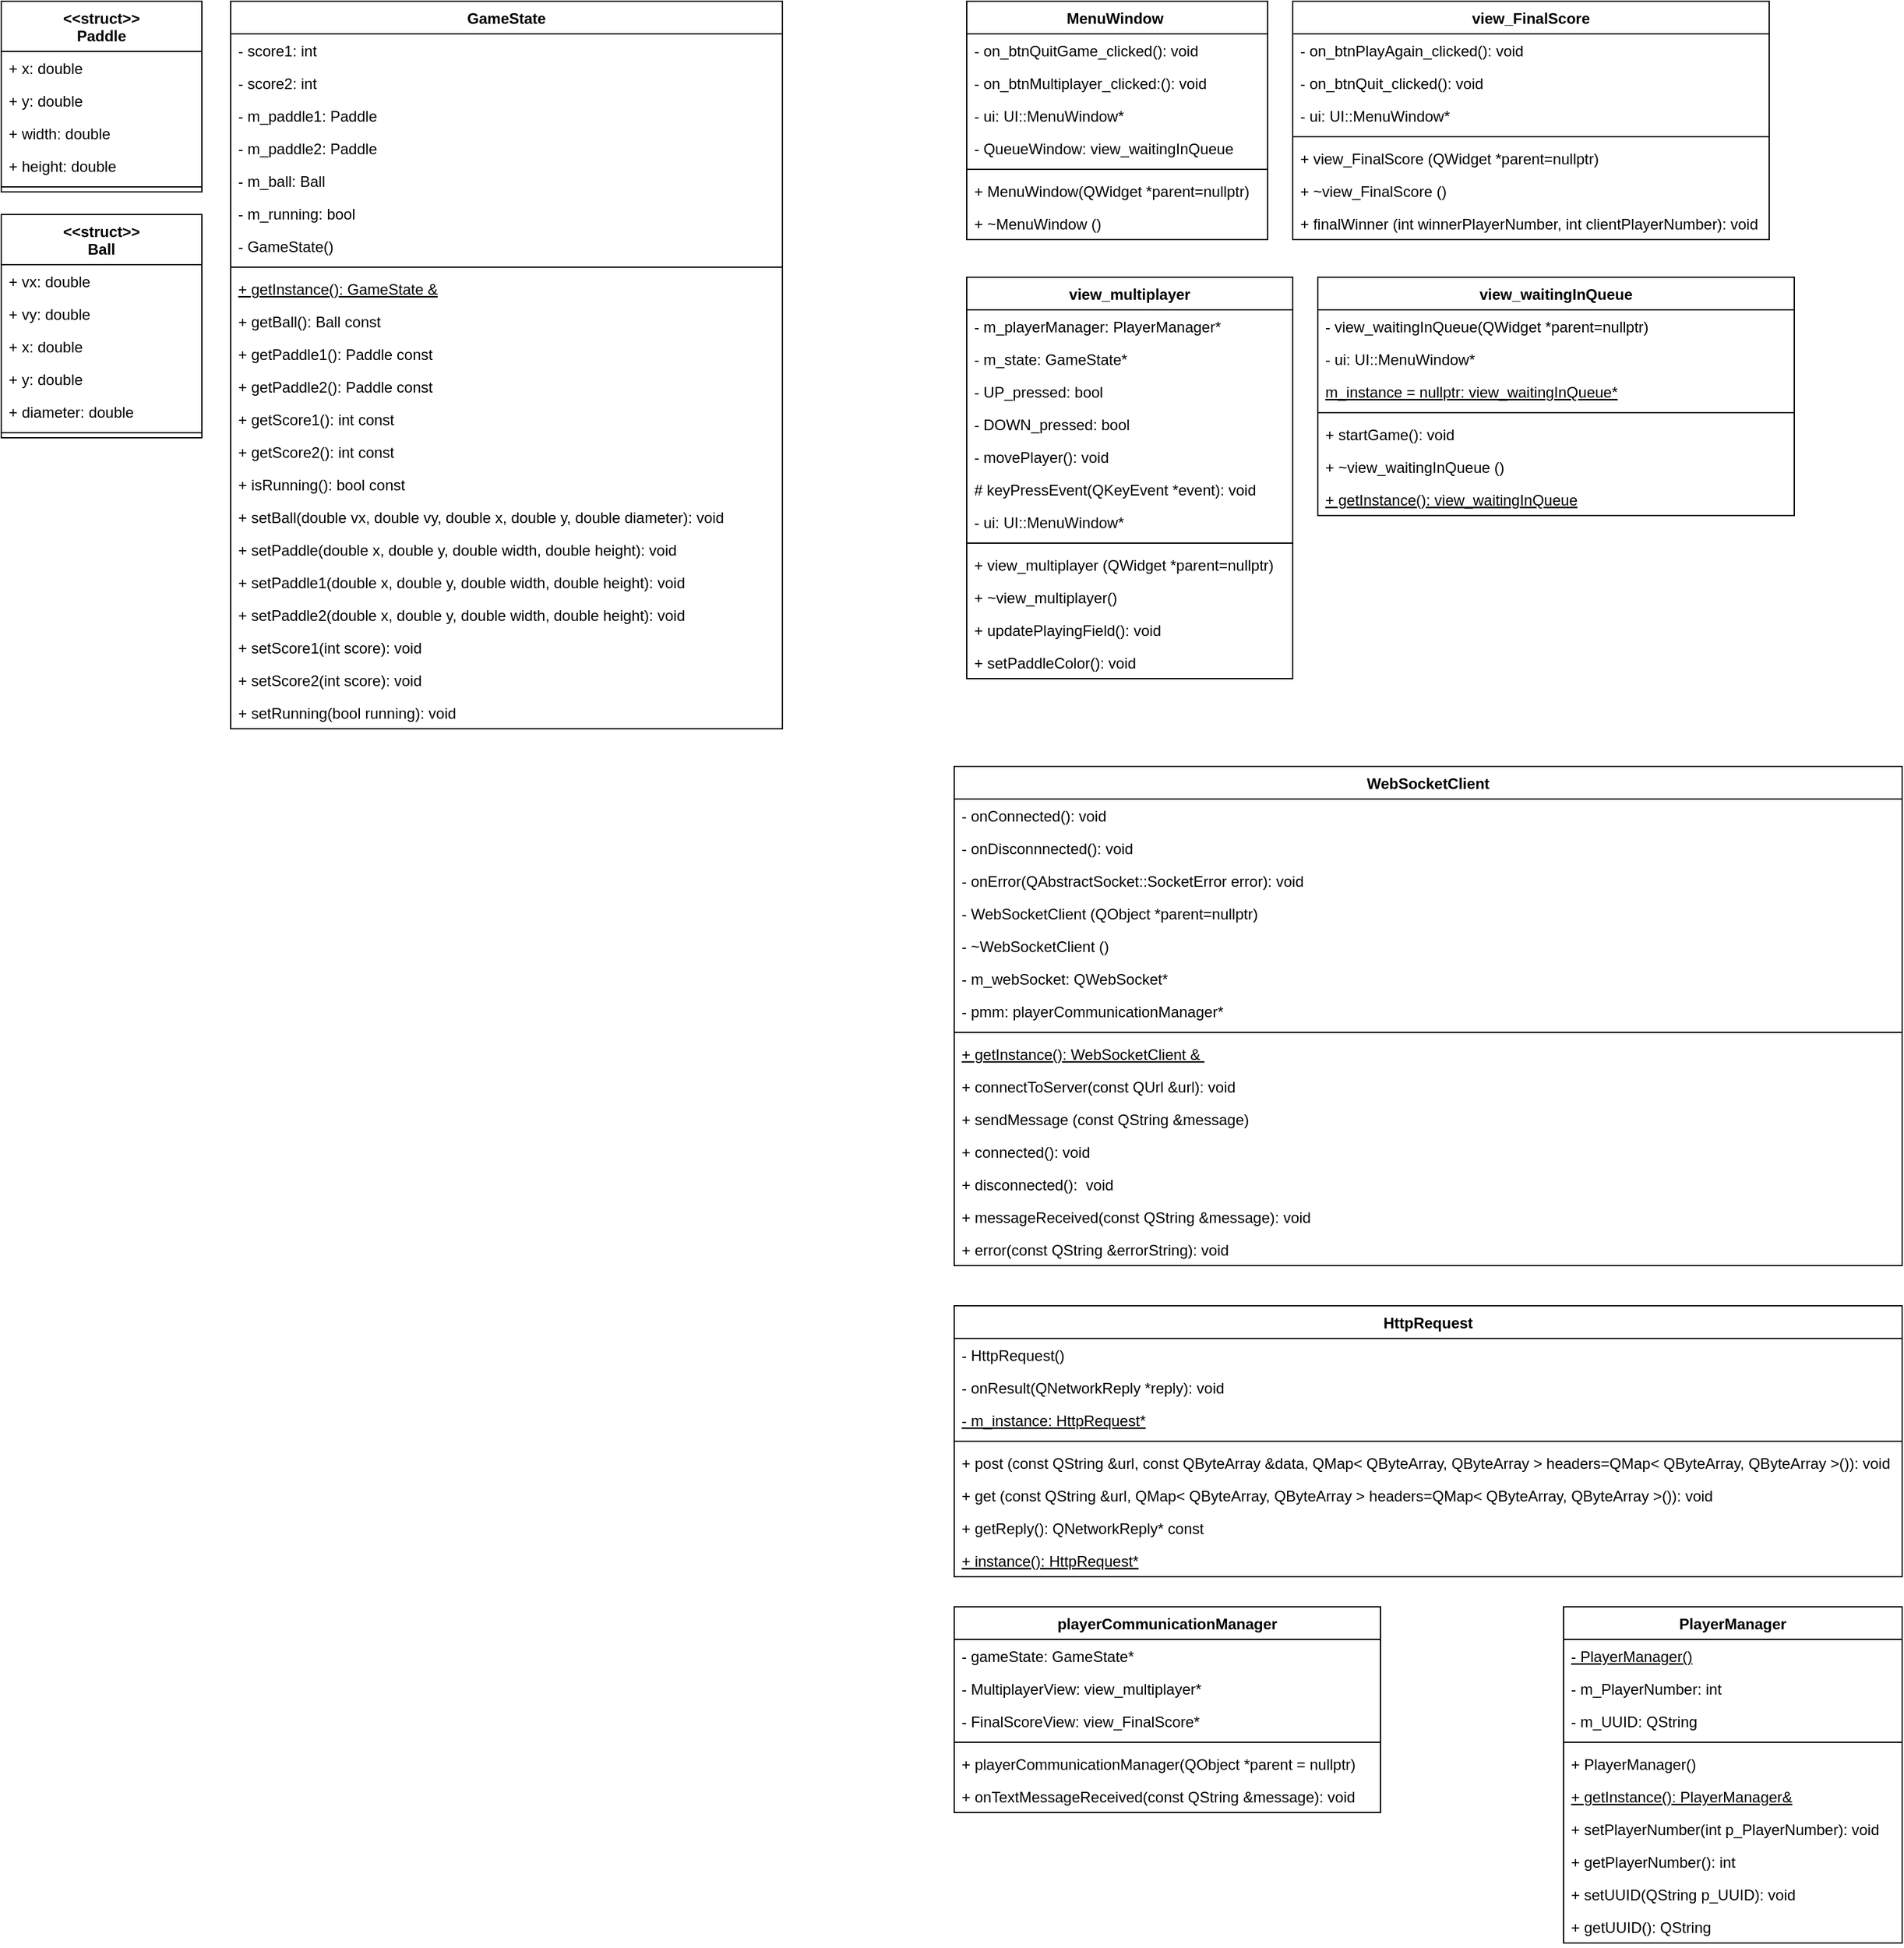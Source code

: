 <mxfile version="20.8.5" type="device"><diagram id="MP18VCLxFfBPVzHeUgNH" name="Seite-1"><mxGraphModel dx="4014" dy="3956" grid="1" gridSize="10" guides="1" tooltips="1" connect="1" arrows="1" fold="1" page="1" pageScale="1" pageWidth="827" pageHeight="1169" math="0" shadow="0"><root><mxCell id="0"/><mxCell id="1" parent="0"/><mxCell id="RMuAiVVjPHGUVaDekmuX-5" value="&lt;&lt;struct&gt;&gt;&#10;Ball" style="swimlane;fontStyle=1;align=center;verticalAlign=top;childLayout=stackLayout;horizontal=1;startSize=40;horizontalStack=0;resizeParent=1;resizeParentMax=0;resizeLast=0;collapsible=1;marginBottom=0;" vertex="1" parent="1"><mxGeometry x="-740" y="-1810" width="160" height="178" as="geometry"/></mxCell><mxCell id="RMuAiVVjPHGUVaDekmuX-6" value="+ vx: double" style="text;strokeColor=none;fillColor=none;align=left;verticalAlign=top;spacingLeft=4;spacingRight=4;overflow=hidden;rotatable=0;points=[[0,0.5],[1,0.5]];portConstraint=eastwest;" vertex="1" parent="RMuAiVVjPHGUVaDekmuX-5"><mxGeometry y="40" width="160" height="26" as="geometry"/></mxCell><mxCell id="RMuAiVVjPHGUVaDekmuX-9" value="+ vy: double" style="text;strokeColor=none;fillColor=none;align=left;verticalAlign=top;spacingLeft=4;spacingRight=4;overflow=hidden;rotatable=0;points=[[0,0.5],[1,0.5]];portConstraint=eastwest;" vertex="1" parent="RMuAiVVjPHGUVaDekmuX-5"><mxGeometry y="66" width="160" height="26" as="geometry"/></mxCell><mxCell id="RMuAiVVjPHGUVaDekmuX-10" value="+ x: double" style="text;strokeColor=none;fillColor=none;align=left;verticalAlign=top;spacingLeft=4;spacingRight=4;overflow=hidden;rotatable=0;points=[[0,0.5],[1,0.5]];portConstraint=eastwest;" vertex="1" parent="RMuAiVVjPHGUVaDekmuX-5"><mxGeometry y="92" width="160" height="26" as="geometry"/></mxCell><mxCell id="RMuAiVVjPHGUVaDekmuX-11" value="+ y: double" style="text;strokeColor=none;fillColor=none;align=left;verticalAlign=top;spacingLeft=4;spacingRight=4;overflow=hidden;rotatable=0;points=[[0,0.5],[1,0.5]];portConstraint=eastwest;" vertex="1" parent="RMuAiVVjPHGUVaDekmuX-5"><mxGeometry y="118" width="160" height="26" as="geometry"/></mxCell><mxCell id="RMuAiVVjPHGUVaDekmuX-12" value="+ diameter: double" style="text;strokeColor=none;fillColor=none;align=left;verticalAlign=top;spacingLeft=4;spacingRight=4;overflow=hidden;rotatable=0;points=[[0,0.5],[1,0.5]];portConstraint=eastwest;" vertex="1" parent="RMuAiVVjPHGUVaDekmuX-5"><mxGeometry y="144" width="160" height="26" as="geometry"/></mxCell><mxCell id="RMuAiVVjPHGUVaDekmuX-7" value="" style="line;strokeWidth=1;fillColor=none;align=left;verticalAlign=middle;spacingTop=-1;spacingLeft=3;spacingRight=3;rotatable=0;labelPosition=right;points=[];portConstraint=eastwest;strokeColor=inherit;" vertex="1" parent="RMuAiVVjPHGUVaDekmuX-5"><mxGeometry y="170" width="160" height="8" as="geometry"/></mxCell><mxCell id="RMuAiVVjPHGUVaDekmuX-13" value="&lt;&lt;struct&gt;&gt;&#10;Paddle" style="swimlane;fontStyle=1;align=center;verticalAlign=top;childLayout=stackLayout;horizontal=1;startSize=40;horizontalStack=0;resizeParent=1;resizeParentMax=0;resizeLast=0;collapsible=1;marginBottom=0;" vertex="1" parent="1"><mxGeometry x="-740" y="-1980" width="160" height="152" as="geometry"/></mxCell><mxCell id="RMuAiVVjPHGUVaDekmuX-14" value="+ x: double" style="text;strokeColor=none;fillColor=none;align=left;verticalAlign=top;spacingLeft=4;spacingRight=4;overflow=hidden;rotatable=0;points=[[0,0.5],[1,0.5]];portConstraint=eastwest;" vertex="1" parent="RMuAiVVjPHGUVaDekmuX-13"><mxGeometry y="40" width="160" height="26" as="geometry"/></mxCell><mxCell id="RMuAiVVjPHGUVaDekmuX-15" value="+ y: double" style="text;strokeColor=none;fillColor=none;align=left;verticalAlign=top;spacingLeft=4;spacingRight=4;overflow=hidden;rotatable=0;points=[[0,0.5],[1,0.5]];portConstraint=eastwest;" vertex="1" parent="RMuAiVVjPHGUVaDekmuX-13"><mxGeometry y="66" width="160" height="26" as="geometry"/></mxCell><mxCell id="RMuAiVVjPHGUVaDekmuX-16" value="+ width: double" style="text;strokeColor=none;fillColor=none;align=left;verticalAlign=top;spacingLeft=4;spacingRight=4;overflow=hidden;rotatable=0;points=[[0,0.5],[1,0.5]];portConstraint=eastwest;" vertex="1" parent="RMuAiVVjPHGUVaDekmuX-13"><mxGeometry y="92" width="160" height="26" as="geometry"/></mxCell><mxCell id="RMuAiVVjPHGUVaDekmuX-17" value="+ height: double" style="text;strokeColor=none;fillColor=none;align=left;verticalAlign=top;spacingLeft=4;spacingRight=4;overflow=hidden;rotatable=0;points=[[0,0.5],[1,0.5]];portConstraint=eastwest;" vertex="1" parent="RMuAiVVjPHGUVaDekmuX-13"><mxGeometry y="118" width="160" height="26" as="geometry"/></mxCell><mxCell id="RMuAiVVjPHGUVaDekmuX-19" value="" style="line;strokeWidth=1;fillColor=none;align=left;verticalAlign=middle;spacingTop=-1;spacingLeft=3;spacingRight=3;rotatable=0;labelPosition=right;points=[];portConstraint=eastwest;strokeColor=inherit;" vertex="1" parent="RMuAiVVjPHGUVaDekmuX-13"><mxGeometry y="144" width="160" height="8" as="geometry"/></mxCell><mxCell id="RMuAiVVjPHGUVaDekmuX-20" value="GameState" style="swimlane;fontStyle=1;align=center;verticalAlign=top;childLayout=stackLayout;horizontal=1;startSize=26;horizontalStack=0;resizeParent=1;resizeParentMax=0;resizeLast=0;collapsible=1;marginBottom=0;" vertex="1" parent="1"><mxGeometry x="-557" y="-1980" width="440" height="580" as="geometry"/></mxCell><mxCell id="RMuAiVVjPHGUVaDekmuX-21" value="- score1: int" style="text;strokeColor=none;fillColor=none;align=left;verticalAlign=top;spacingLeft=4;spacingRight=4;overflow=hidden;rotatable=0;points=[[0,0.5],[1,0.5]];portConstraint=eastwest;" vertex="1" parent="RMuAiVVjPHGUVaDekmuX-20"><mxGeometry y="26" width="440" height="26" as="geometry"/></mxCell><mxCell id="RMuAiVVjPHGUVaDekmuX-22" value="- score2: int" style="text;strokeColor=none;fillColor=none;align=left;verticalAlign=top;spacingLeft=4;spacingRight=4;overflow=hidden;rotatable=0;points=[[0,0.5],[1,0.5]];portConstraint=eastwest;" vertex="1" parent="RMuAiVVjPHGUVaDekmuX-20"><mxGeometry y="52" width="440" height="26" as="geometry"/></mxCell><mxCell id="RMuAiVVjPHGUVaDekmuX-191" value="- m_paddle1: Paddle" style="text;strokeColor=none;fillColor=none;align=left;verticalAlign=top;spacingLeft=4;spacingRight=4;overflow=hidden;rotatable=0;points=[[0,0.5],[1,0.5]];portConstraint=eastwest;" vertex="1" parent="RMuAiVVjPHGUVaDekmuX-20"><mxGeometry y="78" width="440" height="26" as="geometry"/></mxCell><mxCell id="RMuAiVVjPHGUVaDekmuX-192" value="- m_paddle2: Paddle" style="text;strokeColor=none;fillColor=none;align=left;verticalAlign=top;spacingLeft=4;spacingRight=4;overflow=hidden;rotatable=0;points=[[0,0.5],[1,0.5]];portConstraint=eastwest;" vertex="1" parent="RMuAiVVjPHGUVaDekmuX-20"><mxGeometry y="104" width="440" height="26" as="geometry"/></mxCell><mxCell id="RMuAiVVjPHGUVaDekmuX-193" value="- m_ball: Ball" style="text;strokeColor=none;fillColor=none;align=left;verticalAlign=top;spacingLeft=4;spacingRight=4;overflow=hidden;rotatable=0;points=[[0,0.5],[1,0.5]];portConstraint=eastwest;" vertex="1" parent="RMuAiVVjPHGUVaDekmuX-20"><mxGeometry y="130" width="440" height="26" as="geometry"/></mxCell><mxCell id="RMuAiVVjPHGUVaDekmuX-23" value="- m_running: bool" style="text;strokeColor=none;fillColor=none;align=left;verticalAlign=top;spacingLeft=4;spacingRight=4;overflow=hidden;rotatable=0;points=[[0,0.5],[1,0.5]];portConstraint=eastwest;" vertex="1" parent="RMuAiVVjPHGUVaDekmuX-20"><mxGeometry y="156" width="440" height="26" as="geometry"/></mxCell><mxCell id="RMuAiVVjPHGUVaDekmuX-103" value="- GameState()" style="text;strokeColor=none;fillColor=none;align=left;verticalAlign=top;spacingLeft=4;spacingRight=4;overflow=hidden;rotatable=0;points=[[0,0.5],[1,0.5]];portConstraint=eastwest;" vertex="1" parent="RMuAiVVjPHGUVaDekmuX-20"><mxGeometry y="182" width="440" height="26" as="geometry"/></mxCell><mxCell id="RMuAiVVjPHGUVaDekmuX-25" value="" style="line;strokeWidth=1;fillColor=none;align=left;verticalAlign=middle;spacingTop=-1;spacingLeft=3;spacingRight=3;rotatable=0;labelPosition=right;points=[];portConstraint=eastwest;strokeColor=inherit;" vertex="1" parent="RMuAiVVjPHGUVaDekmuX-20"><mxGeometry y="208" width="440" height="8" as="geometry"/></mxCell><mxCell id="RMuAiVVjPHGUVaDekmuX-27" value="+ getInstance(): GameState &amp;&#10;" style="text;strokeColor=none;fillColor=none;align=left;verticalAlign=top;spacingLeft=4;spacingRight=4;overflow=hidden;rotatable=0;points=[[0,0.5],[1,0.5]];portConstraint=eastwest;fontStyle=4" vertex="1" parent="RMuAiVVjPHGUVaDekmuX-20"><mxGeometry y="216" width="440" height="26" as="geometry"/></mxCell><mxCell id="RMuAiVVjPHGUVaDekmuX-28" value="+ getBall(): Ball const" style="text;strokeColor=none;fillColor=none;align=left;verticalAlign=top;spacingLeft=4;spacingRight=4;overflow=hidden;rotatable=0;points=[[0,0.5],[1,0.5]];portConstraint=eastwest;" vertex="1" parent="RMuAiVVjPHGUVaDekmuX-20"><mxGeometry y="242" width="440" height="26" as="geometry"/></mxCell><mxCell id="RMuAiVVjPHGUVaDekmuX-29" value="+ getPaddle1(): Paddle const" style="text;strokeColor=none;fillColor=none;align=left;verticalAlign=top;spacingLeft=4;spacingRight=4;overflow=hidden;rotatable=0;points=[[0,0.5],[1,0.5]];portConstraint=eastwest;" vertex="1" parent="RMuAiVVjPHGUVaDekmuX-20"><mxGeometry y="268" width="440" height="26" as="geometry"/></mxCell><mxCell id="RMuAiVVjPHGUVaDekmuX-30" value="+ getPaddle2(): Paddle const" style="text;strokeColor=none;fillColor=none;align=left;verticalAlign=top;spacingLeft=4;spacingRight=4;overflow=hidden;rotatable=0;points=[[0,0.5],[1,0.5]];portConstraint=eastwest;" vertex="1" parent="RMuAiVVjPHGUVaDekmuX-20"><mxGeometry y="294" width="440" height="26" as="geometry"/></mxCell><mxCell id="RMuAiVVjPHGUVaDekmuX-31" value="+ getScore1(): int const" style="text;strokeColor=none;fillColor=none;align=left;verticalAlign=top;spacingLeft=4;spacingRight=4;overflow=hidden;rotatable=0;points=[[0,0.5],[1,0.5]];portConstraint=eastwest;" vertex="1" parent="RMuAiVVjPHGUVaDekmuX-20"><mxGeometry y="320" width="440" height="26" as="geometry"/></mxCell><mxCell id="RMuAiVVjPHGUVaDekmuX-32" value="+ getScore2(): int const" style="text;strokeColor=none;fillColor=none;align=left;verticalAlign=top;spacingLeft=4;spacingRight=4;overflow=hidden;rotatable=0;points=[[0,0.5],[1,0.5]];portConstraint=eastwest;" vertex="1" parent="RMuAiVVjPHGUVaDekmuX-20"><mxGeometry y="346" width="440" height="26" as="geometry"/></mxCell><mxCell id="RMuAiVVjPHGUVaDekmuX-33" value="+ isRunning(): bool const" style="text;strokeColor=none;fillColor=none;align=left;verticalAlign=top;spacingLeft=4;spacingRight=4;overflow=hidden;rotatable=0;points=[[0,0.5],[1,0.5]];portConstraint=eastwest;" vertex="1" parent="RMuAiVVjPHGUVaDekmuX-20"><mxGeometry y="372" width="440" height="26" as="geometry"/></mxCell><mxCell id="RMuAiVVjPHGUVaDekmuX-34" value="+ setBall(double vx, double vy, double x, double y, double diameter): void" style="text;strokeColor=none;fillColor=none;align=left;verticalAlign=top;spacingLeft=4;spacingRight=4;overflow=hidden;rotatable=0;points=[[0,0.5],[1,0.5]];portConstraint=eastwest;" vertex="1" parent="RMuAiVVjPHGUVaDekmuX-20"><mxGeometry y="398" width="440" height="26" as="geometry"/></mxCell><mxCell id="RMuAiVVjPHGUVaDekmuX-35" value="+ setPaddle(double x, double y, double width, double height): void" style="text;strokeColor=none;fillColor=none;align=left;verticalAlign=top;spacingLeft=4;spacingRight=4;overflow=hidden;rotatable=0;points=[[0,0.5],[1,0.5]];portConstraint=eastwest;" vertex="1" parent="RMuAiVVjPHGUVaDekmuX-20"><mxGeometry y="424" width="440" height="26" as="geometry"/></mxCell><mxCell id="RMuAiVVjPHGUVaDekmuX-36" value="+ setPaddle1(double x, double y, double width, double height): void" style="text;strokeColor=none;fillColor=none;align=left;verticalAlign=top;spacingLeft=4;spacingRight=4;overflow=hidden;rotatable=0;points=[[0,0.5],[1,0.5]];portConstraint=eastwest;" vertex="1" parent="RMuAiVVjPHGUVaDekmuX-20"><mxGeometry y="450" width="440" height="26" as="geometry"/></mxCell><mxCell id="RMuAiVVjPHGUVaDekmuX-37" value="+ setPaddle2(double x, double y, double width, double height): void" style="text;strokeColor=none;fillColor=none;align=left;verticalAlign=top;spacingLeft=4;spacingRight=4;overflow=hidden;rotatable=0;points=[[0,0.5],[1,0.5]];portConstraint=eastwest;" vertex="1" parent="RMuAiVVjPHGUVaDekmuX-20"><mxGeometry y="476" width="440" height="26" as="geometry"/></mxCell><mxCell id="RMuAiVVjPHGUVaDekmuX-38" value="+ setScore1(int score): void" style="text;strokeColor=none;fillColor=none;align=left;verticalAlign=top;spacingLeft=4;spacingRight=4;overflow=hidden;rotatable=0;points=[[0,0.5],[1,0.5]];portConstraint=eastwest;" vertex="1" parent="RMuAiVVjPHGUVaDekmuX-20"><mxGeometry y="502" width="440" height="26" as="geometry"/></mxCell><mxCell id="RMuAiVVjPHGUVaDekmuX-39" value="+ setScore2(int score): void" style="text;strokeColor=none;fillColor=none;align=left;verticalAlign=top;spacingLeft=4;spacingRight=4;overflow=hidden;rotatable=0;points=[[0,0.5],[1,0.5]];portConstraint=eastwest;" vertex="1" parent="RMuAiVVjPHGUVaDekmuX-20"><mxGeometry y="528" width="440" height="26" as="geometry"/></mxCell><mxCell id="RMuAiVVjPHGUVaDekmuX-58" value="+ setRunning(bool running): void" style="text;strokeColor=none;fillColor=none;align=left;verticalAlign=top;spacingLeft=4;spacingRight=4;overflow=hidden;rotatable=0;points=[[0,0.5],[1,0.5]];portConstraint=eastwest;" vertex="1" parent="RMuAiVVjPHGUVaDekmuX-20"><mxGeometry y="554" width="440" height="26" as="geometry"/></mxCell><mxCell id="RMuAiVVjPHGUVaDekmuX-59" value="playerCommunicationManager" style="swimlane;fontStyle=1;align=center;verticalAlign=top;childLayout=stackLayout;horizontal=1;startSize=26;horizontalStack=0;resizeParent=1;resizeParentMax=0;resizeLast=0;collapsible=1;marginBottom=0;" vertex="1" parent="1"><mxGeometry x="20" y="-700" width="340" height="164" as="geometry"/></mxCell><mxCell id="RMuAiVVjPHGUVaDekmuX-60" value="- gameState: GameState*" style="text;strokeColor=none;fillColor=none;align=left;verticalAlign=top;spacingLeft=4;spacingRight=4;overflow=hidden;rotatable=0;points=[[0,0.5],[1,0.5]];portConstraint=eastwest;" vertex="1" parent="RMuAiVVjPHGUVaDekmuX-59"><mxGeometry y="26" width="340" height="26" as="geometry"/></mxCell><mxCell id="RMuAiVVjPHGUVaDekmuX-61" value="- MultiplayerView: view_multiplayer*" style="text;strokeColor=none;fillColor=none;align=left;verticalAlign=top;spacingLeft=4;spacingRight=4;overflow=hidden;rotatable=0;points=[[0,0.5],[1,0.5]];portConstraint=eastwest;" vertex="1" parent="RMuAiVVjPHGUVaDekmuX-59"><mxGeometry y="52" width="340" height="26" as="geometry"/></mxCell><mxCell id="RMuAiVVjPHGUVaDekmuX-62" value="- FinalScoreView: view_FinalScore*" style="text;strokeColor=none;fillColor=none;align=left;verticalAlign=top;spacingLeft=4;spacingRight=4;overflow=hidden;rotatable=0;points=[[0,0.5],[1,0.5]];portConstraint=eastwest;" vertex="1" parent="RMuAiVVjPHGUVaDekmuX-59"><mxGeometry y="78" width="340" height="26" as="geometry"/></mxCell><mxCell id="RMuAiVVjPHGUVaDekmuX-63" value="" style="line;strokeWidth=1;fillColor=none;align=left;verticalAlign=middle;spacingTop=-1;spacingLeft=3;spacingRight=3;rotatable=0;labelPosition=right;points=[];portConstraint=eastwest;strokeColor=inherit;" vertex="1" parent="RMuAiVVjPHGUVaDekmuX-59"><mxGeometry y="104" width="340" height="8" as="geometry"/></mxCell><mxCell id="RMuAiVVjPHGUVaDekmuX-76" value="+ playerCommunicationManager(QObject *parent = nullptr) " style="text;strokeColor=none;fillColor=none;align=left;verticalAlign=top;spacingLeft=4;spacingRight=4;overflow=hidden;rotatable=0;points=[[0,0.5],[1,0.5]];portConstraint=eastwest;" vertex="1" parent="RMuAiVVjPHGUVaDekmuX-59"><mxGeometry y="112" width="340" height="26" as="geometry"/></mxCell><mxCell id="RMuAiVVjPHGUVaDekmuX-77" value="+ onTextMessageReceived(const QString &amp;message): void " style="text;strokeColor=none;fillColor=none;align=left;verticalAlign=top;spacingLeft=4;spacingRight=4;overflow=hidden;rotatable=0;points=[[0,0.5],[1,0.5]];portConstraint=eastwest;" vertex="1" parent="RMuAiVVjPHGUVaDekmuX-59"><mxGeometry y="138" width="340" height="26" as="geometry"/></mxCell><mxCell id="RMuAiVVjPHGUVaDekmuX-78" value="PlayerManager" style="swimlane;fontStyle=1;align=center;verticalAlign=top;childLayout=stackLayout;horizontal=1;startSize=26;horizontalStack=0;resizeParent=1;resizeParentMax=0;resizeLast=0;collapsible=1;marginBottom=0;" vertex="1" parent="1"><mxGeometry x="506" y="-700" width="270" height="268" as="geometry"/></mxCell><mxCell id="RMuAiVVjPHGUVaDekmuX-106" value="- PlayerManager()" style="text;strokeColor=none;fillColor=none;align=left;verticalAlign=top;spacingLeft=4;spacingRight=4;overflow=hidden;rotatable=0;points=[[0,0.5],[1,0.5]];portConstraint=eastwest;fontStyle=4" vertex="1" parent="RMuAiVVjPHGUVaDekmuX-78"><mxGeometry y="26" width="270" height="26" as="geometry"/></mxCell><mxCell id="RMuAiVVjPHGUVaDekmuX-79" value="- m_PlayerNumber: int" style="text;strokeColor=none;fillColor=none;align=left;verticalAlign=top;spacingLeft=4;spacingRight=4;overflow=hidden;rotatable=0;points=[[0,0.5],[1,0.5]];portConstraint=eastwest;" vertex="1" parent="RMuAiVVjPHGUVaDekmuX-78"><mxGeometry y="52" width="270" height="26" as="geometry"/></mxCell><mxCell id="RMuAiVVjPHGUVaDekmuX-80" value="- m_UUID: QString" style="text;strokeColor=none;fillColor=none;align=left;verticalAlign=top;spacingLeft=4;spacingRight=4;overflow=hidden;rotatable=0;points=[[0,0.5],[1,0.5]];portConstraint=eastwest;" vertex="1" parent="RMuAiVVjPHGUVaDekmuX-78"><mxGeometry y="78" width="270" height="26" as="geometry"/></mxCell><mxCell id="RMuAiVVjPHGUVaDekmuX-82" value="" style="line;strokeWidth=1;fillColor=none;align=left;verticalAlign=middle;spacingTop=-1;spacingLeft=3;spacingRight=3;rotatable=0;labelPosition=right;points=[];portConstraint=eastwest;strokeColor=inherit;" vertex="1" parent="RMuAiVVjPHGUVaDekmuX-78"><mxGeometry y="104" width="270" height="8" as="geometry"/></mxCell><mxCell id="RMuAiVVjPHGUVaDekmuX-83" value="+ PlayerManager()" style="text;strokeColor=none;fillColor=none;align=left;verticalAlign=top;spacingLeft=4;spacingRight=4;overflow=hidden;rotatable=0;points=[[0,0.5],[1,0.5]];portConstraint=eastwest;" vertex="1" parent="RMuAiVVjPHGUVaDekmuX-78"><mxGeometry y="112" width="270" height="26" as="geometry"/></mxCell><mxCell id="RMuAiVVjPHGUVaDekmuX-84" value="+ getInstance(): PlayerManager&amp;" style="text;strokeColor=none;fillColor=none;align=left;verticalAlign=top;spacingLeft=4;spacingRight=4;overflow=hidden;rotatable=0;points=[[0,0.5],[1,0.5]];portConstraint=eastwest;fontStyle=4" vertex="1" parent="RMuAiVVjPHGUVaDekmuX-78"><mxGeometry y="138" width="270" height="26" as="geometry"/></mxCell><mxCell id="RMuAiVVjPHGUVaDekmuX-85" value="+ setPlayerNumber(int p_PlayerNumber): void" style="text;strokeColor=none;fillColor=none;align=left;verticalAlign=top;spacingLeft=4;spacingRight=4;overflow=hidden;rotatable=0;points=[[0,0.5],[1,0.5]];portConstraint=eastwest;" vertex="1" parent="RMuAiVVjPHGUVaDekmuX-78"><mxGeometry y="164" width="270" height="26" as="geometry"/></mxCell><mxCell id="RMuAiVVjPHGUVaDekmuX-87" value="+ getPlayerNumber(): int" style="text;strokeColor=none;fillColor=none;align=left;verticalAlign=top;spacingLeft=4;spacingRight=4;overflow=hidden;rotatable=0;points=[[0,0.5],[1,0.5]];portConstraint=eastwest;" vertex="1" parent="RMuAiVVjPHGUVaDekmuX-78"><mxGeometry y="190" width="270" height="26" as="geometry"/></mxCell><mxCell id="RMuAiVVjPHGUVaDekmuX-88" value="+ setUUID(QString p_UUID): void" style="text;strokeColor=none;fillColor=none;align=left;verticalAlign=top;spacingLeft=4;spacingRight=4;overflow=hidden;rotatable=0;points=[[0,0.5],[1,0.5]];portConstraint=eastwest;" vertex="1" parent="RMuAiVVjPHGUVaDekmuX-78"><mxGeometry y="216" width="270" height="26" as="geometry"/></mxCell><mxCell id="RMuAiVVjPHGUVaDekmuX-89" value="+ getUUID(): QString" style="text;strokeColor=none;fillColor=none;align=left;verticalAlign=top;spacingLeft=4;spacingRight=4;overflow=hidden;rotatable=0;points=[[0,0.5],[1,0.5]];portConstraint=eastwest;" vertex="1" parent="RMuAiVVjPHGUVaDekmuX-78"><mxGeometry y="242" width="270" height="26" as="geometry"/></mxCell><mxCell id="RMuAiVVjPHGUVaDekmuX-91" value="HttpRequest" style="swimlane;fontStyle=1;align=center;verticalAlign=top;childLayout=stackLayout;horizontal=1;startSize=26;horizontalStack=0;resizeParent=1;resizeParentMax=0;resizeLast=0;collapsible=1;marginBottom=0;" vertex="1" parent="1"><mxGeometry x="20" y="-940" width="756" height="216" as="geometry"/></mxCell><mxCell id="RMuAiVVjPHGUVaDekmuX-93" value="- HttpRequest()" style="text;strokeColor=none;fillColor=none;align=left;verticalAlign=top;spacingLeft=4;spacingRight=4;overflow=hidden;rotatable=0;points=[[0,0.5],[1,0.5]];portConstraint=eastwest;" vertex="1" parent="RMuAiVVjPHGUVaDekmuX-91"><mxGeometry y="26" width="756" height="26" as="geometry"/></mxCell><mxCell id="RMuAiVVjPHGUVaDekmuX-101" value="- onResult(QNetworkReply *reply): void" style="text;strokeColor=none;fillColor=none;align=left;verticalAlign=top;spacingLeft=4;spacingRight=4;overflow=hidden;rotatable=0;points=[[0,0.5],[1,0.5]];portConstraint=eastwest;" vertex="1" parent="RMuAiVVjPHGUVaDekmuX-91"><mxGeometry y="52" width="756" height="26" as="geometry"/></mxCell><mxCell id="RMuAiVVjPHGUVaDekmuX-105" value="- m_instance: HttpRequest*" style="text;strokeColor=none;fillColor=none;align=left;verticalAlign=top;spacingLeft=4;spacingRight=4;overflow=hidden;rotatable=0;points=[[0,0.5],[1,0.5]];portConstraint=eastwest;fontStyle=4" vertex="1" parent="RMuAiVVjPHGUVaDekmuX-91"><mxGeometry y="78" width="756" height="26" as="geometry"/></mxCell><mxCell id="RMuAiVVjPHGUVaDekmuX-94" value="" style="line;strokeWidth=1;fillColor=none;align=left;verticalAlign=middle;spacingTop=-1;spacingLeft=3;spacingRight=3;rotatable=0;labelPosition=right;points=[];portConstraint=eastwest;strokeColor=inherit;" vertex="1" parent="RMuAiVVjPHGUVaDekmuX-91"><mxGeometry y="104" width="756" height="8" as="geometry"/></mxCell><mxCell id="RMuAiVVjPHGUVaDekmuX-95" value="+ post (const QString &amp;url, const QByteArray &amp;data, QMap&lt; QByteArray, QByteArray &gt; headers=QMap&lt; QByteArray, QByteArray &gt;()): void" style="text;strokeColor=none;fillColor=none;align=left;verticalAlign=top;spacingLeft=4;spacingRight=4;overflow=hidden;rotatable=0;points=[[0,0.5],[1,0.5]];portConstraint=eastwest;" vertex="1" parent="RMuAiVVjPHGUVaDekmuX-91"><mxGeometry y="112" width="756" height="26" as="geometry"/></mxCell><mxCell id="RMuAiVVjPHGUVaDekmuX-96" value="+ get (const QString &amp;url, QMap&lt; QByteArray, QByteArray &gt; headers=QMap&lt; QByteArray, QByteArray &gt;()): void" style="text;strokeColor=none;fillColor=none;align=left;verticalAlign=top;spacingLeft=4;spacingRight=4;overflow=hidden;rotatable=0;points=[[0,0.5],[1,0.5]];portConstraint=eastwest;fontStyle=0" vertex="1" parent="RMuAiVVjPHGUVaDekmuX-91"><mxGeometry y="138" width="756" height="26" as="geometry"/></mxCell><mxCell id="RMuAiVVjPHGUVaDekmuX-97" value="+ getReply(): QNetworkReply* const" style="text;strokeColor=none;fillColor=none;align=left;verticalAlign=top;spacingLeft=4;spacingRight=4;overflow=hidden;rotatable=0;points=[[0,0.5],[1,0.5]];portConstraint=eastwest;" vertex="1" parent="RMuAiVVjPHGUVaDekmuX-91"><mxGeometry y="164" width="756" height="26" as="geometry"/></mxCell><mxCell id="RMuAiVVjPHGUVaDekmuX-99" value="+ instance(): HttpRequest*" style="text;strokeColor=none;fillColor=none;align=left;verticalAlign=top;spacingLeft=4;spacingRight=4;overflow=hidden;rotatable=0;points=[[0,0.5],[1,0.5]];portConstraint=eastwest;fontStyle=4" vertex="1" parent="RMuAiVVjPHGUVaDekmuX-91"><mxGeometry y="190" width="756" height="26" as="geometry"/></mxCell><mxCell id="RMuAiVVjPHGUVaDekmuX-115" value="WebSocketClient" style="swimlane;fontStyle=1;align=center;verticalAlign=top;childLayout=stackLayout;horizontal=1;startSize=26;horizontalStack=0;resizeParent=1;resizeParentMax=0;resizeLast=0;collapsible=1;marginBottom=0;" vertex="1" parent="1"><mxGeometry x="20" y="-1370" width="756" height="398" as="geometry"/></mxCell><mxCell id="RMuAiVVjPHGUVaDekmuX-116" value="- onConnected(): void" style="text;strokeColor=none;fillColor=none;align=left;verticalAlign=top;spacingLeft=4;spacingRight=4;overflow=hidden;rotatable=0;points=[[0,0.5],[1,0.5]];portConstraint=eastwest;" vertex="1" parent="RMuAiVVjPHGUVaDekmuX-115"><mxGeometry y="26" width="756" height="26" as="geometry"/></mxCell><mxCell id="RMuAiVVjPHGUVaDekmuX-117" value="- onDisconnnected(): void" style="text;strokeColor=none;fillColor=none;align=left;verticalAlign=top;spacingLeft=4;spacingRight=4;overflow=hidden;rotatable=0;points=[[0,0.5],[1,0.5]];portConstraint=eastwest;" vertex="1" parent="RMuAiVVjPHGUVaDekmuX-115"><mxGeometry y="52" width="756" height="26" as="geometry"/></mxCell><mxCell id="RMuAiVVjPHGUVaDekmuX-118" value="- onError(QAbstractSocket::SocketError error): void" style="text;strokeColor=none;fillColor=none;align=left;verticalAlign=top;spacingLeft=4;spacingRight=4;overflow=hidden;rotatable=0;points=[[0,0.5],[1,0.5]];portConstraint=eastwest;fontStyle=0" vertex="1" parent="RMuAiVVjPHGUVaDekmuX-115"><mxGeometry y="78" width="756" height="26" as="geometry"/></mxCell><mxCell id="RMuAiVVjPHGUVaDekmuX-124" value="- WebSocketClient (QObject *parent=nullptr)" style="text;strokeColor=none;fillColor=none;align=left;verticalAlign=top;spacingLeft=4;spacingRight=4;overflow=hidden;rotatable=0;points=[[0,0.5],[1,0.5]];portConstraint=eastwest;fontStyle=0" vertex="1" parent="RMuAiVVjPHGUVaDekmuX-115"><mxGeometry y="104" width="756" height="26" as="geometry"/></mxCell><mxCell id="RMuAiVVjPHGUVaDekmuX-125" value="- ~WebSocketClient ()" style="text;strokeColor=none;fillColor=none;align=left;verticalAlign=top;spacingLeft=4;spacingRight=4;overflow=hidden;rotatable=0;points=[[0,0.5],[1,0.5]];portConstraint=eastwest;fontStyle=0" vertex="1" parent="RMuAiVVjPHGUVaDekmuX-115"><mxGeometry y="130" width="756" height="26" as="geometry"/></mxCell><mxCell id="RMuAiVVjPHGUVaDekmuX-129" value="- m_webSocket: QWebSocket*" style="text;strokeColor=none;fillColor=none;align=left;verticalAlign=top;spacingLeft=4;spacingRight=4;overflow=hidden;rotatable=0;points=[[0,0.5],[1,0.5]];portConstraint=eastwest;fontStyle=0" vertex="1" parent="RMuAiVVjPHGUVaDekmuX-115"><mxGeometry y="156" width="756" height="26" as="geometry"/></mxCell><mxCell id="RMuAiVVjPHGUVaDekmuX-130" value="- pmm: playerCommunicationManager*" style="text;strokeColor=none;fillColor=none;align=left;verticalAlign=top;spacingLeft=4;spacingRight=4;overflow=hidden;rotatable=0;points=[[0,0.5],[1,0.5]];portConstraint=eastwest;fontStyle=0" vertex="1" parent="RMuAiVVjPHGUVaDekmuX-115"><mxGeometry y="182" width="756" height="26" as="geometry"/></mxCell><mxCell id="RMuAiVVjPHGUVaDekmuX-119" value="" style="line;strokeWidth=1;fillColor=none;align=left;verticalAlign=middle;spacingTop=-1;spacingLeft=3;spacingRight=3;rotatable=0;labelPosition=right;points=[];portConstraint=eastwest;strokeColor=inherit;" vertex="1" parent="RMuAiVVjPHGUVaDekmuX-115"><mxGeometry y="208" width="756" height="8" as="geometry"/></mxCell><mxCell id="RMuAiVVjPHGUVaDekmuX-120" value="+ getInstance(): WebSocketClient &amp; " style="text;strokeColor=none;fillColor=none;align=left;verticalAlign=top;spacingLeft=4;spacingRight=4;overflow=hidden;rotatable=0;points=[[0,0.5],[1,0.5]];portConstraint=eastwest;fontStyle=4" vertex="1" parent="RMuAiVVjPHGUVaDekmuX-115"><mxGeometry y="216" width="756" height="26" as="geometry"/></mxCell><mxCell id="RMuAiVVjPHGUVaDekmuX-121" value="+ connectToServer(const QUrl &amp;url): void" style="text;strokeColor=none;fillColor=none;align=left;verticalAlign=top;spacingLeft=4;spacingRight=4;overflow=hidden;rotatable=0;points=[[0,0.5],[1,0.5]];portConstraint=eastwest;fontStyle=0" vertex="1" parent="RMuAiVVjPHGUVaDekmuX-115"><mxGeometry y="242" width="756" height="26" as="geometry"/></mxCell><mxCell id="RMuAiVVjPHGUVaDekmuX-122" value="+ sendMessage (const QString &amp;message)" style="text;strokeColor=none;fillColor=none;align=left;verticalAlign=top;spacingLeft=4;spacingRight=4;overflow=hidden;rotatable=0;points=[[0,0.5],[1,0.5]];portConstraint=eastwest;" vertex="1" parent="RMuAiVVjPHGUVaDekmuX-115"><mxGeometry y="268" width="756" height="26" as="geometry"/></mxCell><mxCell id="RMuAiVVjPHGUVaDekmuX-123" value="+ connected(): void" style="text;strokeColor=none;fillColor=none;align=left;verticalAlign=top;spacingLeft=4;spacingRight=4;overflow=hidden;rotatable=0;points=[[0,0.5],[1,0.5]];portConstraint=eastwest;fontStyle=0" vertex="1" parent="RMuAiVVjPHGUVaDekmuX-115"><mxGeometry y="294" width="756" height="26" as="geometry"/></mxCell><mxCell id="RMuAiVVjPHGUVaDekmuX-126" value="+ disconnected():  void" style="text;strokeColor=none;fillColor=none;align=left;verticalAlign=top;spacingLeft=4;spacingRight=4;overflow=hidden;rotatable=0;points=[[0,0.5],[1,0.5]];portConstraint=eastwest;fontStyle=0" vertex="1" parent="RMuAiVVjPHGUVaDekmuX-115"><mxGeometry y="320" width="756" height="26" as="geometry"/></mxCell><mxCell id="RMuAiVVjPHGUVaDekmuX-127" value="+ messageReceived(const QString &amp;message): void" style="text;strokeColor=none;fillColor=none;align=left;verticalAlign=top;spacingLeft=4;spacingRight=4;overflow=hidden;rotatable=0;points=[[0,0.5],[1,0.5]];portConstraint=eastwest;fontStyle=0" vertex="1" parent="RMuAiVVjPHGUVaDekmuX-115"><mxGeometry y="346" width="756" height="26" as="geometry"/></mxCell><mxCell id="RMuAiVVjPHGUVaDekmuX-128" value="+ error(const QString &amp;errorString): void" style="text;strokeColor=none;fillColor=none;align=left;verticalAlign=top;spacingLeft=4;spacingRight=4;overflow=hidden;rotatable=0;points=[[0,0.5],[1,0.5]];portConstraint=eastwest;fontStyle=0" vertex="1" parent="RMuAiVVjPHGUVaDekmuX-115"><mxGeometry y="372" width="756" height="26" as="geometry"/></mxCell><mxCell id="RMuAiVVjPHGUVaDekmuX-131" value="MenuWindow " style="swimlane;fontStyle=1;align=center;verticalAlign=top;childLayout=stackLayout;horizontal=1;startSize=26;horizontalStack=0;resizeParent=1;resizeParentMax=0;resizeLast=0;collapsible=1;marginBottom=0;" vertex="1" parent="1"><mxGeometry x="30" y="-1980" width="240" height="190" as="geometry"/></mxCell><mxCell id="RMuAiVVjPHGUVaDekmuX-132" value="- on_btnQuitGame_clicked(): void" style="text;strokeColor=none;fillColor=none;align=left;verticalAlign=top;spacingLeft=4;spacingRight=4;overflow=hidden;rotatable=0;points=[[0,0.5],[1,0.5]];portConstraint=eastwest;" vertex="1" parent="RMuAiVVjPHGUVaDekmuX-131"><mxGeometry y="26" width="240" height="26" as="geometry"/></mxCell><mxCell id="RMuAiVVjPHGUVaDekmuX-133" value="- on_btnMultiplayer_clicked:(): void" style="text;strokeColor=none;fillColor=none;align=left;verticalAlign=top;spacingLeft=4;spacingRight=4;overflow=hidden;rotatable=0;points=[[0,0.5],[1,0.5]];portConstraint=eastwest;" vertex="1" parent="RMuAiVVjPHGUVaDekmuX-131"><mxGeometry y="52" width="240" height="26" as="geometry"/></mxCell><mxCell id="RMuAiVVjPHGUVaDekmuX-134" value="- ui: UI::MenuWindow*" style="text;strokeColor=none;fillColor=none;align=left;verticalAlign=top;spacingLeft=4;spacingRight=4;overflow=hidden;rotatable=0;points=[[0,0.5],[1,0.5]];portConstraint=eastwest;" vertex="1" parent="RMuAiVVjPHGUVaDekmuX-131"><mxGeometry y="78" width="240" height="26" as="geometry"/></mxCell><mxCell id="RMuAiVVjPHGUVaDekmuX-135" value="- QueueWindow: view_waitingInQueue" style="text;strokeColor=none;fillColor=none;align=left;verticalAlign=top;spacingLeft=4;spacingRight=4;overflow=hidden;rotatable=0;points=[[0,0.5],[1,0.5]];portConstraint=eastwest;" vertex="1" parent="RMuAiVVjPHGUVaDekmuX-131"><mxGeometry y="104" width="240" height="26" as="geometry"/></mxCell><mxCell id="RMuAiVVjPHGUVaDekmuX-136" value="" style="line;strokeWidth=1;fillColor=none;align=left;verticalAlign=middle;spacingTop=-1;spacingLeft=3;spacingRight=3;rotatable=0;labelPosition=right;points=[];portConstraint=eastwest;strokeColor=inherit;" vertex="1" parent="RMuAiVVjPHGUVaDekmuX-131"><mxGeometry y="130" width="240" height="8" as="geometry"/></mxCell><mxCell id="RMuAiVVjPHGUVaDekmuX-149" value="+ MenuWindow(QWidget *parent=nullptr)" style="text;strokeColor=none;fillColor=none;align=left;verticalAlign=top;spacingLeft=4;spacingRight=4;overflow=hidden;rotatable=0;points=[[0,0.5],[1,0.5]];portConstraint=eastwest;" vertex="1" parent="RMuAiVVjPHGUVaDekmuX-131"><mxGeometry y="138" width="240" height="26" as="geometry"/></mxCell><mxCell id="RMuAiVVjPHGUVaDekmuX-150" value="+ ~MenuWindow ()" style="text;strokeColor=none;fillColor=none;align=left;verticalAlign=top;spacingLeft=4;spacingRight=4;overflow=hidden;rotatable=0;points=[[0,0.5],[1,0.5]];portConstraint=eastwest;" vertex="1" parent="RMuAiVVjPHGUVaDekmuX-131"><mxGeometry y="164" width="240" height="26" as="geometry"/></mxCell><mxCell id="RMuAiVVjPHGUVaDekmuX-151" value="view_FinalScore" style="swimlane;fontStyle=1;align=center;verticalAlign=top;childLayout=stackLayout;horizontal=1;startSize=26;horizontalStack=0;resizeParent=1;resizeParentMax=0;resizeLast=0;collapsible=1;marginBottom=0;" vertex="1" parent="1"><mxGeometry x="290" y="-1980" width="380" height="190" as="geometry"/></mxCell><mxCell id="RMuAiVVjPHGUVaDekmuX-152" value="- on_btnPlayAgain_clicked(): void" style="text;strokeColor=none;fillColor=none;align=left;verticalAlign=top;spacingLeft=4;spacingRight=4;overflow=hidden;rotatable=0;points=[[0,0.5],[1,0.5]];portConstraint=eastwest;" vertex="1" parent="RMuAiVVjPHGUVaDekmuX-151"><mxGeometry y="26" width="380" height="26" as="geometry"/></mxCell><mxCell id="RMuAiVVjPHGUVaDekmuX-153" value="- on_btnQuit_clicked(): void" style="text;strokeColor=none;fillColor=none;align=left;verticalAlign=top;spacingLeft=4;spacingRight=4;overflow=hidden;rotatable=0;points=[[0,0.5],[1,0.5]];portConstraint=eastwest;" vertex="1" parent="RMuAiVVjPHGUVaDekmuX-151"><mxGeometry y="52" width="380" height="26" as="geometry"/></mxCell><mxCell id="RMuAiVVjPHGUVaDekmuX-154" value="- ui: UI::MenuWindow*" style="text;strokeColor=none;fillColor=none;align=left;verticalAlign=top;spacingLeft=4;spacingRight=4;overflow=hidden;rotatable=0;points=[[0,0.5],[1,0.5]];portConstraint=eastwest;" vertex="1" parent="RMuAiVVjPHGUVaDekmuX-151"><mxGeometry y="78" width="380" height="26" as="geometry"/></mxCell><mxCell id="RMuAiVVjPHGUVaDekmuX-156" value="" style="line;strokeWidth=1;fillColor=none;align=left;verticalAlign=middle;spacingTop=-1;spacingLeft=3;spacingRight=3;rotatable=0;labelPosition=right;points=[];portConstraint=eastwest;strokeColor=inherit;" vertex="1" parent="RMuAiVVjPHGUVaDekmuX-151"><mxGeometry y="104" width="380" height="8" as="geometry"/></mxCell><mxCell id="RMuAiVVjPHGUVaDekmuX-157" value="+ view_FinalScore (QWidget *parent=nullptr)" style="text;strokeColor=none;fillColor=none;align=left;verticalAlign=top;spacingLeft=4;spacingRight=4;overflow=hidden;rotatable=0;points=[[0,0.5],[1,0.5]];portConstraint=eastwest;" vertex="1" parent="RMuAiVVjPHGUVaDekmuX-151"><mxGeometry y="112" width="380" height="26" as="geometry"/></mxCell><mxCell id="RMuAiVVjPHGUVaDekmuX-158" value="+ ~view_FinalScore ()" style="text;strokeColor=none;fillColor=none;align=left;verticalAlign=top;spacingLeft=4;spacingRight=4;overflow=hidden;rotatable=0;points=[[0,0.5],[1,0.5]];portConstraint=eastwest;" vertex="1" parent="RMuAiVVjPHGUVaDekmuX-151"><mxGeometry y="138" width="380" height="26" as="geometry"/></mxCell><mxCell id="RMuAiVVjPHGUVaDekmuX-161" value="+ finalWinner (int winnerPlayerNumber, int clientPlayerNumber): void" style="text;strokeColor=none;fillColor=none;align=left;verticalAlign=top;spacingLeft=4;spacingRight=4;overflow=hidden;rotatable=0;points=[[0,0.5],[1,0.5]];portConstraint=eastwest;" vertex="1" parent="RMuAiVVjPHGUVaDekmuX-151"><mxGeometry y="164" width="380" height="26" as="geometry"/></mxCell><mxCell id="RMuAiVVjPHGUVaDekmuX-163" value="view_multiplayer" style="swimlane;fontStyle=1;align=center;verticalAlign=top;childLayout=stackLayout;horizontal=1;startSize=26;horizontalStack=0;resizeParent=1;resizeParentMax=0;resizeLast=0;collapsible=1;marginBottom=0;" vertex="1" parent="1"><mxGeometry x="30" y="-1760" width="260" height="320" as="geometry"/></mxCell><mxCell id="RMuAiVVjPHGUVaDekmuX-164" value="- m_playerManager: PlayerManager*" style="text;strokeColor=none;fillColor=none;align=left;verticalAlign=top;spacingLeft=4;spacingRight=4;overflow=hidden;rotatable=0;points=[[0,0.5],[1,0.5]];portConstraint=eastwest;" vertex="1" parent="RMuAiVVjPHGUVaDekmuX-163"><mxGeometry y="26" width="260" height="26" as="geometry"/></mxCell><mxCell id="RMuAiVVjPHGUVaDekmuX-165" value="- m_state: GameState*" style="text;strokeColor=none;fillColor=none;align=left;verticalAlign=top;spacingLeft=4;spacingRight=4;overflow=hidden;rotatable=0;points=[[0,0.5],[1,0.5]];portConstraint=eastwest;" vertex="1" parent="RMuAiVVjPHGUVaDekmuX-163"><mxGeometry y="52" width="260" height="26" as="geometry"/></mxCell><mxCell id="RMuAiVVjPHGUVaDekmuX-171" value="- UP_pressed: bool" style="text;strokeColor=none;fillColor=none;align=left;verticalAlign=top;spacingLeft=4;spacingRight=4;overflow=hidden;rotatable=0;points=[[0,0.5],[1,0.5]];portConstraint=eastwest;" vertex="1" parent="RMuAiVVjPHGUVaDekmuX-163"><mxGeometry y="78" width="260" height="26" as="geometry"/></mxCell><mxCell id="RMuAiVVjPHGUVaDekmuX-172" value="- DOWN_pressed: bool" style="text;strokeColor=none;fillColor=none;align=left;verticalAlign=top;spacingLeft=4;spacingRight=4;overflow=hidden;rotatable=0;points=[[0,0.5],[1,0.5]];portConstraint=eastwest;" vertex="1" parent="RMuAiVVjPHGUVaDekmuX-163"><mxGeometry y="104" width="260" height="26" as="geometry"/></mxCell><mxCell id="RMuAiVVjPHGUVaDekmuX-173" value="- movePlayer(): void" style="text;strokeColor=none;fillColor=none;align=left;verticalAlign=top;spacingLeft=4;spacingRight=4;overflow=hidden;rotatable=0;points=[[0,0.5],[1,0.5]];portConstraint=eastwest;" vertex="1" parent="RMuAiVVjPHGUVaDekmuX-163"><mxGeometry y="130" width="260" height="26" as="geometry"/></mxCell><mxCell id="RMuAiVVjPHGUVaDekmuX-175" value="# keyPressEvent(QKeyEvent *event): void " style="text;strokeColor=none;fillColor=none;align=left;verticalAlign=top;spacingLeft=4;spacingRight=4;overflow=hidden;rotatable=0;points=[[0,0.5],[1,0.5]];portConstraint=eastwest;" vertex="1" parent="RMuAiVVjPHGUVaDekmuX-163"><mxGeometry y="156" width="260" height="26" as="geometry"/></mxCell><mxCell id="RMuAiVVjPHGUVaDekmuX-166" value="- ui: UI::MenuWindow*" style="text;strokeColor=none;fillColor=none;align=left;verticalAlign=top;spacingLeft=4;spacingRight=4;overflow=hidden;rotatable=0;points=[[0,0.5],[1,0.5]];portConstraint=eastwest;" vertex="1" parent="RMuAiVVjPHGUVaDekmuX-163"><mxGeometry y="182" width="260" height="26" as="geometry"/></mxCell><mxCell id="RMuAiVVjPHGUVaDekmuX-167" value="" style="line;strokeWidth=1;fillColor=none;align=left;verticalAlign=middle;spacingTop=-1;spacingLeft=3;spacingRight=3;rotatable=0;labelPosition=right;points=[];portConstraint=eastwest;strokeColor=inherit;" vertex="1" parent="RMuAiVVjPHGUVaDekmuX-163"><mxGeometry y="208" width="260" height="8" as="geometry"/></mxCell><mxCell id="RMuAiVVjPHGUVaDekmuX-168" value="+ view_multiplayer (QWidget *parent=nullptr)" style="text;strokeColor=none;fillColor=none;align=left;verticalAlign=top;spacingLeft=4;spacingRight=4;overflow=hidden;rotatable=0;points=[[0,0.5],[1,0.5]];portConstraint=eastwest;" vertex="1" parent="RMuAiVVjPHGUVaDekmuX-163"><mxGeometry y="216" width="260" height="26" as="geometry"/></mxCell><mxCell id="RMuAiVVjPHGUVaDekmuX-174" value="+ ~view_multiplayer()" style="text;strokeColor=none;fillColor=none;align=left;verticalAlign=top;spacingLeft=4;spacingRight=4;overflow=hidden;rotatable=0;points=[[0,0.5],[1,0.5]];portConstraint=eastwest;" vertex="1" parent="RMuAiVVjPHGUVaDekmuX-163"><mxGeometry y="242" width="260" height="26" as="geometry"/></mxCell><mxCell id="RMuAiVVjPHGUVaDekmuX-169" value="+ updatePlayingField(): void" style="text;strokeColor=none;fillColor=none;align=left;verticalAlign=top;spacingLeft=4;spacingRight=4;overflow=hidden;rotatable=0;points=[[0,0.5],[1,0.5]];portConstraint=eastwest;" vertex="1" parent="RMuAiVVjPHGUVaDekmuX-163"><mxGeometry y="268" width="260" height="26" as="geometry"/></mxCell><mxCell id="RMuAiVVjPHGUVaDekmuX-170" value="+ setPaddleColor(): void" style="text;strokeColor=none;fillColor=none;align=left;verticalAlign=top;spacingLeft=4;spacingRight=4;overflow=hidden;rotatable=0;points=[[0,0.5],[1,0.5]];portConstraint=eastwest;" vertex="1" parent="RMuAiVVjPHGUVaDekmuX-163"><mxGeometry y="294" width="260" height="26" as="geometry"/></mxCell><mxCell id="RMuAiVVjPHGUVaDekmuX-177" value="view_waitingInQueue" style="swimlane;fontStyle=1;align=center;verticalAlign=top;childLayout=stackLayout;horizontal=1;startSize=26;horizontalStack=0;resizeParent=1;resizeParentMax=0;resizeLast=0;collapsible=1;marginBottom=0;" vertex="1" parent="1"><mxGeometry x="310" y="-1760" width="380" height="190" as="geometry"/></mxCell><mxCell id="RMuAiVVjPHGUVaDekmuX-178" value="- view_waitingInQueue(QWidget *parent=nullptr)" style="text;strokeColor=none;fillColor=none;align=left;verticalAlign=top;spacingLeft=4;spacingRight=4;overflow=hidden;rotatable=0;points=[[0,0.5],[1,0.5]];portConstraint=eastwest;" vertex="1" parent="RMuAiVVjPHGUVaDekmuX-177"><mxGeometry y="26" width="380" height="26" as="geometry"/></mxCell><mxCell id="RMuAiVVjPHGUVaDekmuX-184" value="- ui: UI::MenuWindow*" style="text;strokeColor=none;fillColor=none;align=left;verticalAlign=top;spacingLeft=4;spacingRight=4;overflow=hidden;rotatable=0;points=[[0,0.5],[1,0.5]];portConstraint=eastwest;" vertex="1" parent="RMuAiVVjPHGUVaDekmuX-177"><mxGeometry y="52" width="380" height="26" as="geometry"/></mxCell><mxCell id="RMuAiVVjPHGUVaDekmuX-179" value="m_instance = nullptr: view_waitingInQueue*" style="text;strokeColor=none;fillColor=none;align=left;verticalAlign=top;spacingLeft=4;spacingRight=4;overflow=hidden;rotatable=0;points=[[0,0.5],[1,0.5]];portConstraint=eastwest;fontStyle=4" vertex="1" parent="RMuAiVVjPHGUVaDekmuX-177"><mxGeometry y="78" width="380" height="26" as="geometry"/></mxCell><mxCell id="RMuAiVVjPHGUVaDekmuX-185" value="" style="line;strokeWidth=1;fillColor=none;align=left;verticalAlign=middle;spacingTop=-1;spacingLeft=3;spacingRight=3;rotatable=0;labelPosition=right;points=[];portConstraint=eastwest;strokeColor=inherit;" vertex="1" parent="RMuAiVVjPHGUVaDekmuX-177"><mxGeometry y="104" width="380" height="8" as="geometry"/></mxCell><mxCell id="RMuAiVVjPHGUVaDekmuX-186" value="+ startGame(): void" style="text;strokeColor=none;fillColor=none;align=left;verticalAlign=top;spacingLeft=4;spacingRight=4;overflow=hidden;rotatable=0;points=[[0,0.5],[1,0.5]];portConstraint=eastwest;" vertex="1" parent="RMuAiVVjPHGUVaDekmuX-177"><mxGeometry y="112" width="380" height="26" as="geometry"/></mxCell><mxCell id="RMuAiVVjPHGUVaDekmuX-187" value="+ ~view_waitingInQueue ()" style="text;strokeColor=none;fillColor=none;align=left;verticalAlign=top;spacingLeft=4;spacingRight=4;overflow=hidden;rotatable=0;points=[[0,0.5],[1,0.5]];portConstraint=eastwest;" vertex="1" parent="RMuAiVVjPHGUVaDekmuX-177"><mxGeometry y="138" width="380" height="26" as="geometry"/></mxCell><mxCell id="RMuAiVVjPHGUVaDekmuX-188" value="+ getInstance(): view_waitingInQueue" style="text;strokeColor=none;fillColor=none;align=left;verticalAlign=top;spacingLeft=4;spacingRight=4;overflow=hidden;rotatable=0;points=[[0,0.5],[1,0.5]];portConstraint=eastwest;fontStyle=4" vertex="1" parent="RMuAiVVjPHGUVaDekmuX-177"><mxGeometry y="164" width="380" height="26" as="geometry"/></mxCell></root></mxGraphModel></diagram></mxfile>